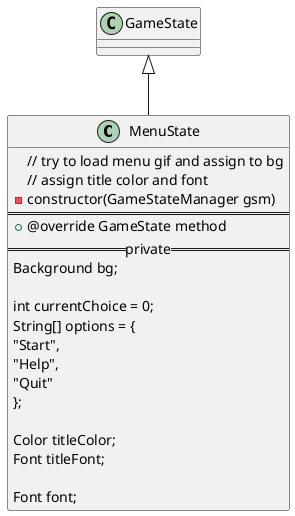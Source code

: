 @startuml
class MenuState extends GameState{
// try to load menu gif and assign to bg
// assign title color and font
- constructor(GameStateManager gsm)
==
+ @override GameState method
== private ==
Background bg;

int currentChoice = 0;
String[] options = {
    "Start",
    "Help",
    "Quit"
};

Color titleColor;
Font titleFont;

Font font;
}
@enduml